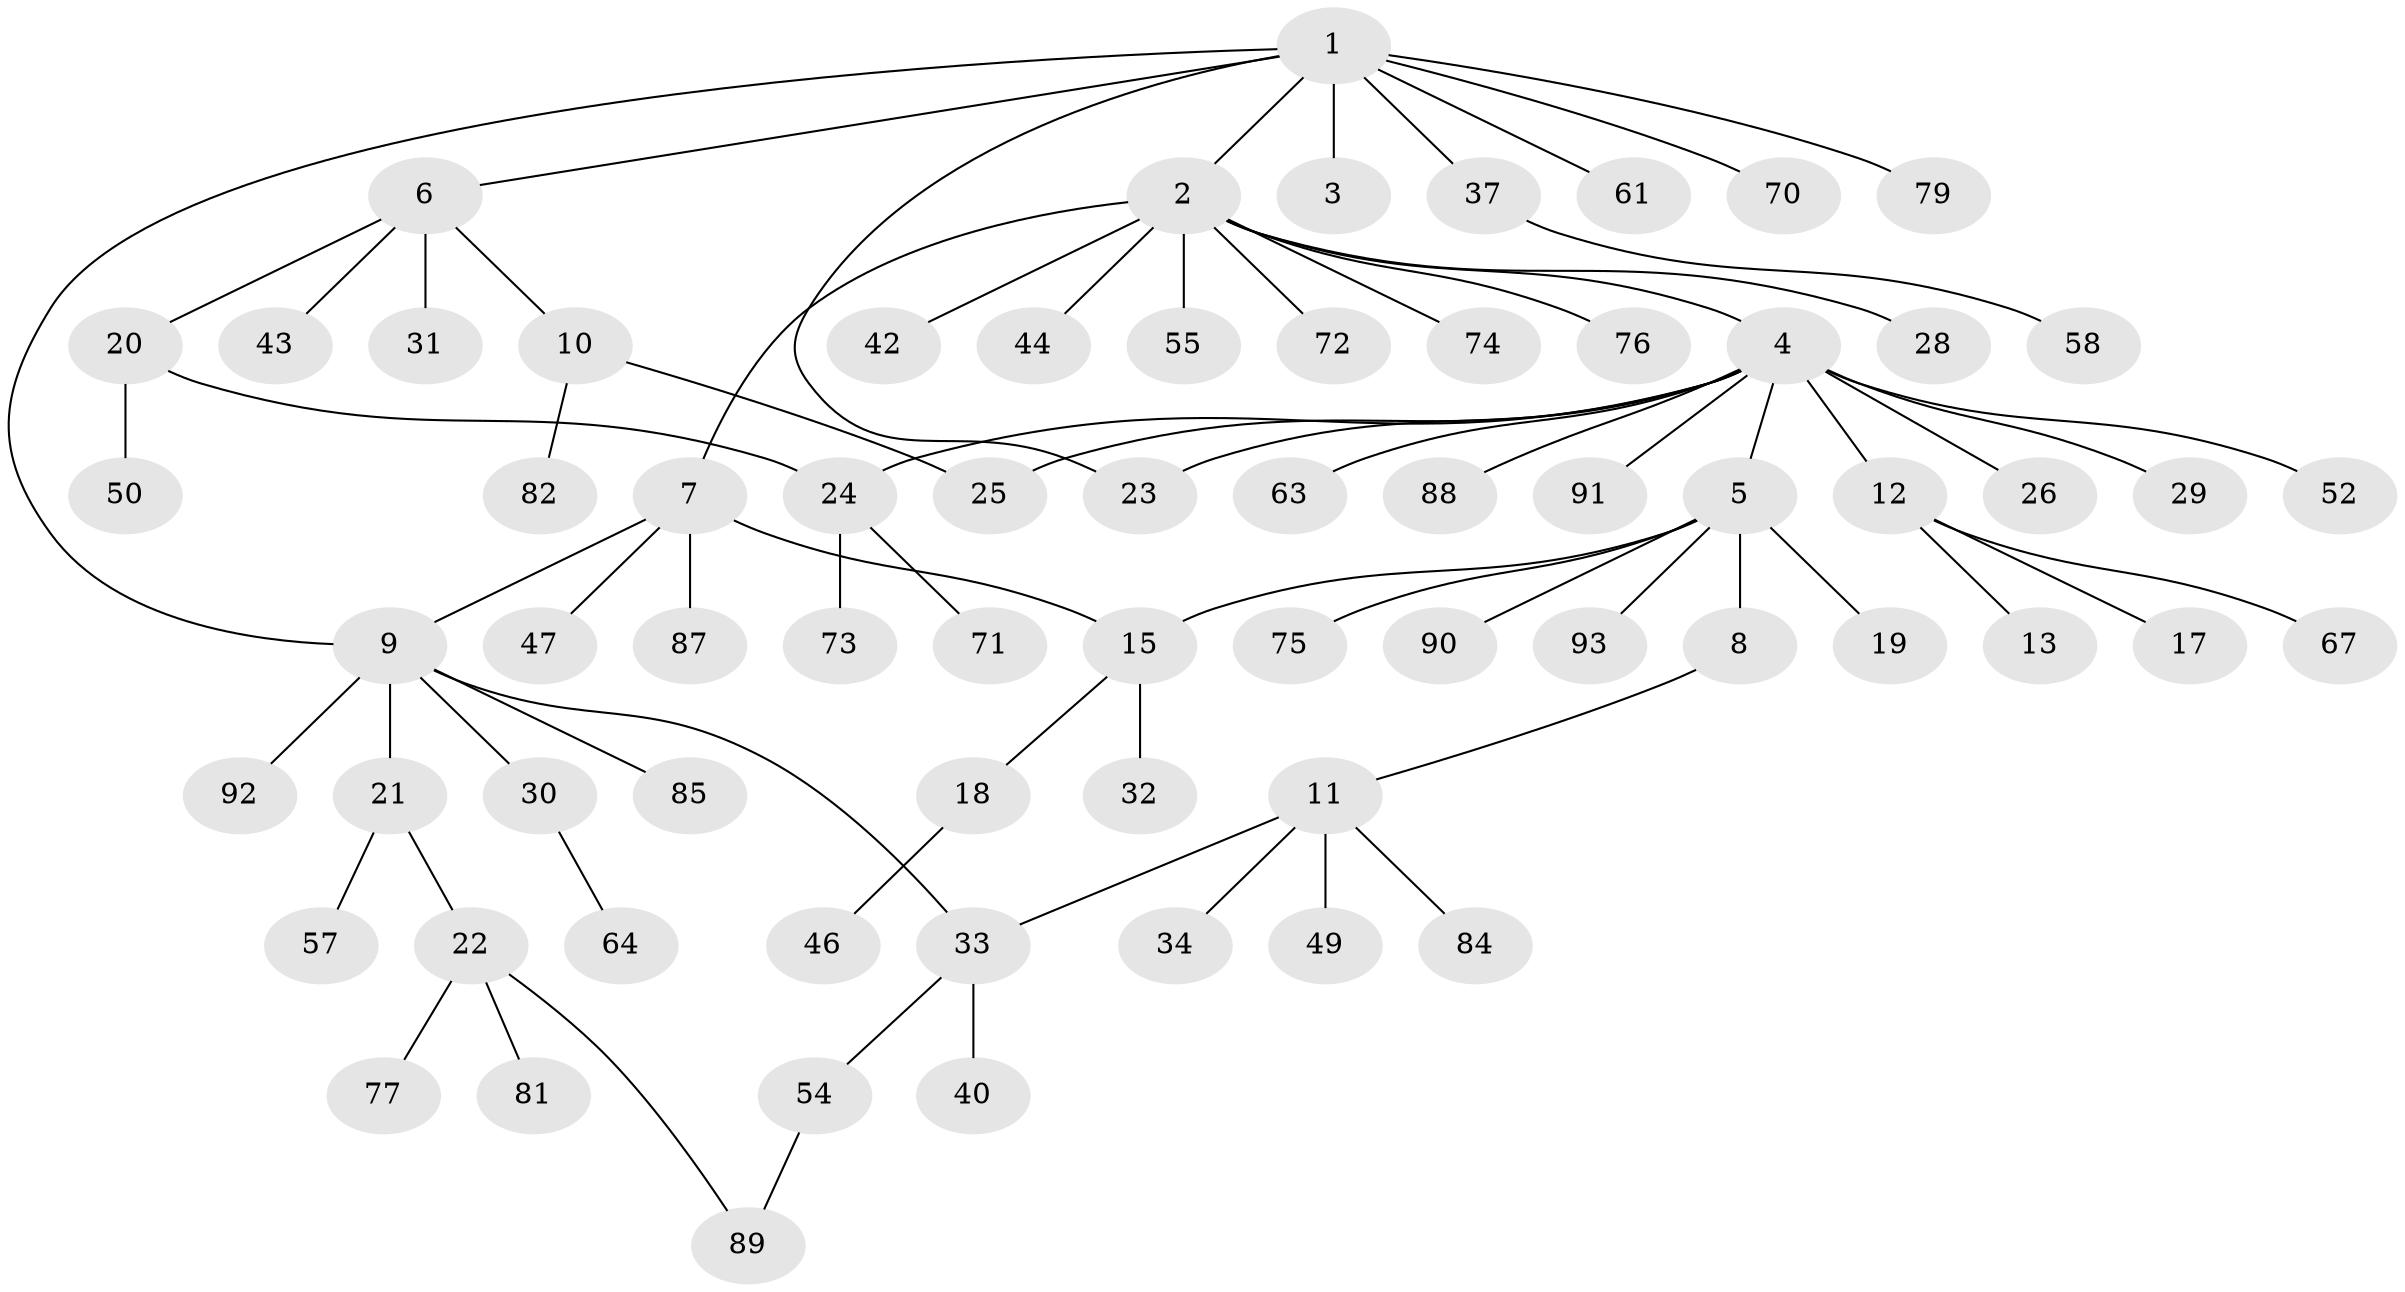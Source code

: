 // Generated by graph-tools (version 1.1) at 2025/51/02/27/25 19:51:58]
// undirected, 69 vertices, 75 edges
graph export_dot {
graph [start="1"]
  node [color=gray90,style=filled];
  1 [super="+59"];
  2 [super="+35"];
  3;
  4 [super="+62"];
  5 [super="+51"];
  6 [super="+36"];
  7 [super="+45"];
  8 [super="+27"];
  9 [super="+14"];
  10 [super="+39"];
  11 [super="+78"];
  12 [super="+16"];
  13;
  15 [super="+80"];
  17;
  18 [super="+69"];
  19;
  20 [super="+38"];
  21 [super="+41"];
  22 [super="+68"];
  23 [super="+56"];
  24 [super="+66"];
  25 [super="+86"];
  26;
  28 [super="+65"];
  29;
  30 [super="+53"];
  31;
  32;
  33 [super="+83"];
  34;
  37 [super="+48"];
  40;
  42;
  43;
  44 [super="+60"];
  46;
  47;
  49;
  50;
  52;
  54;
  55;
  57;
  58;
  61;
  63;
  64;
  67;
  70;
  71;
  72;
  73;
  74;
  75;
  76;
  77;
  79;
  81;
  82;
  84;
  85;
  87;
  88;
  89;
  90;
  91;
  92;
  93;
  1 -- 2;
  1 -- 3;
  1 -- 6;
  1 -- 9;
  1 -- 37;
  1 -- 61;
  1 -- 70;
  1 -- 79;
  1 -- 23;
  2 -- 4;
  2 -- 7;
  2 -- 28;
  2 -- 42;
  2 -- 55;
  2 -- 72;
  2 -- 76;
  2 -- 44;
  2 -- 74;
  4 -- 5;
  4 -- 12;
  4 -- 23;
  4 -- 24;
  4 -- 25;
  4 -- 26;
  4 -- 29;
  4 -- 52;
  4 -- 63;
  4 -- 88;
  4 -- 91;
  5 -- 8;
  5 -- 15;
  5 -- 19;
  5 -- 75;
  5 -- 90;
  5 -- 93;
  6 -- 10;
  6 -- 20;
  6 -- 31;
  6 -- 43;
  7 -- 9;
  7 -- 87;
  7 -- 15;
  7 -- 47;
  8 -- 11;
  9 -- 21;
  9 -- 30;
  9 -- 33;
  9 -- 85;
  9 -- 92;
  10 -- 82;
  10 -- 25;
  11 -- 34;
  11 -- 49;
  11 -- 84;
  11 -- 33;
  12 -- 13;
  12 -- 17;
  12 -- 67;
  15 -- 18;
  15 -- 32;
  18 -- 46;
  20 -- 50;
  20 -- 24;
  21 -- 22;
  21 -- 57;
  22 -- 77;
  22 -- 81;
  22 -- 89;
  24 -- 71;
  24 -- 73;
  30 -- 64;
  33 -- 40;
  33 -- 54;
  37 -- 58;
  54 -- 89;
}
